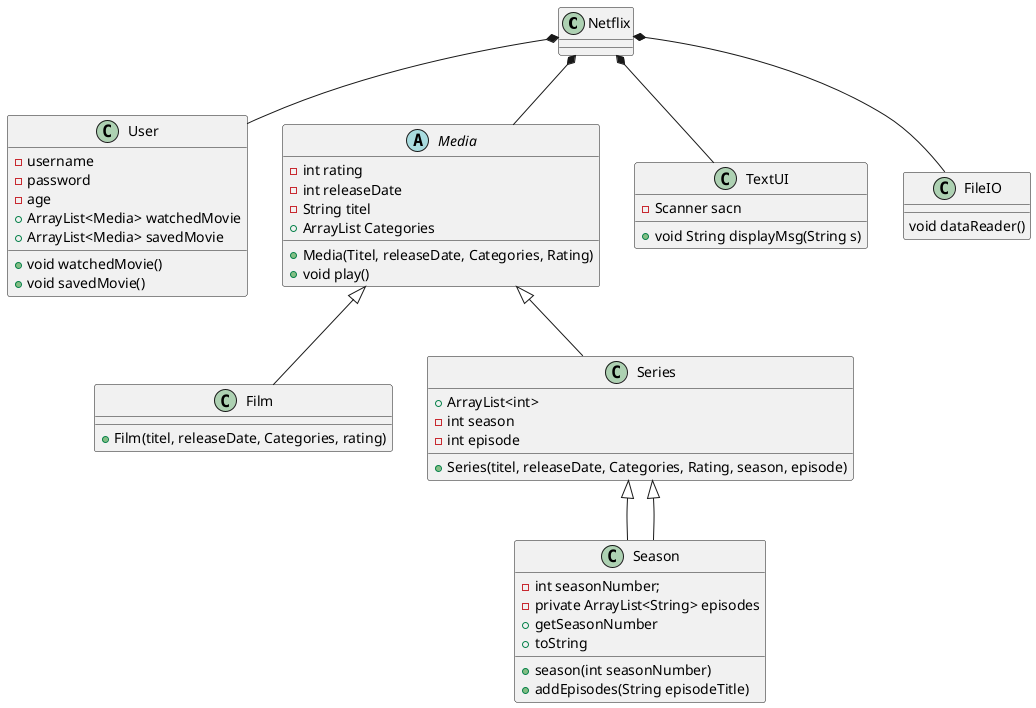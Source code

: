 @startuml
'https://plantuml.com/class-diagram

class Netflix{}
class User{
- username
- password
- age
+ ArrayList<Media> watchedMovie
+ ArrayList<Media> savedMovie
+ void watchedMovie()
+ void savedMovie()
 }

abstract class Media{
-int rating
-int releaseDate
 -String titel
 +ArrayList Categories
 +Media(Titel, releaseDate, Categories, Rating)
 + void play()

}
class Film{
+Film(titel, releaseDate, Categories, rating)
}
class Series {
+ ArrayList<int>
-int season
-int episode
+Series(titel, releaseDate, Categories, Rating, season, episode)
}
class Season extends Series{
-int seasonNumber;
-private ArrayList<String> episodes
+season(int seasonNumber)
+getSeasonNumber
+addEpisodes(String episodeTitle)
+toString
}

class TextUI{
-Scanner sacn
+ void String displayMsg(String s)
}
class FileIO{
void dataReader()
}

Netflix *-- User
Netflix *-- Media
Media <|-- Film
Media <|-- Series
Series <|-- Season
Netflix *-- FileIO
Netflix *-- TextUI
@enduml